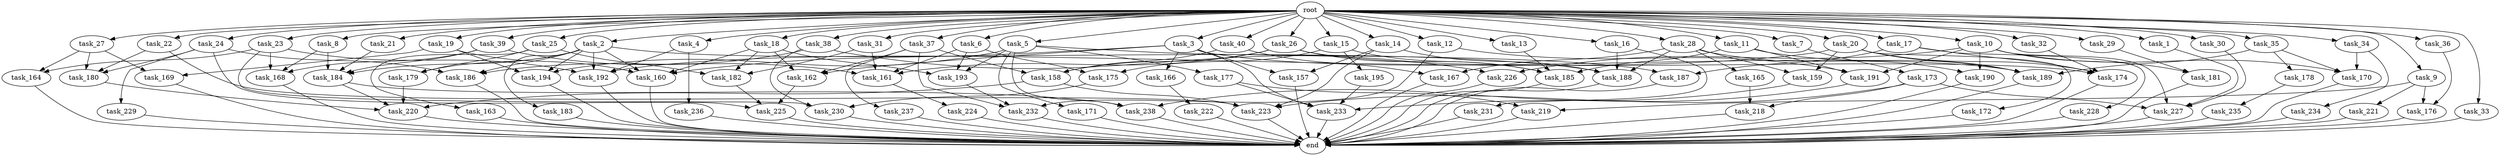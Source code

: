 digraph G {
  task_171 [size="858993459.200000"];
  task_32 [size="1.024000"];
  task_191 [size="1039382085.632000"];
  task_220 [size="1142461300.736000"];
  task_27 [size="1.024000"];
  task_4 [size="1.024000"];
  task_2 [size="1.024000"];
  task_13 [size="1.024000"];
  task_224 [size="137438953.472000"];
  task_186 [size="1666447310.848000"];
  task_177 [size="858993459.200000"];
  task_228 [size="137438953.472000"];
  task_223 [size="1760936591.360000"];
  task_6 [size="1.024000"];
  task_9 [size="1.024000"];
  task_20 [size="1.024000"];
  task_175 [size="386547056.640000"];
  task_179 [size="910533066.752000"];
  task_189 [size="1090921693.184000"];
  task_159 [size="498216206.336000"];
  task_188 [size="1219770712.064000"];
  task_164 [size="111669149.696000"];
  task_231 [size="309237645.312000"];
  task_158 [size="1408749273.088000"];
  task_183 [size="695784701.952000"];
  task_31 [size="1.024000"];
  task_162 [size="1829656068.096000"];
  task_230 [size="670014898.176000"];
  task_16 [size="1.024000"];
  task_185 [size="730144440.320000"];
  task_194 [size="1864015806.464000"];
  task_161 [size="1391569403.904000"];
  task_170 [size="558345748.480000"];
  task_15 [size="1.024000"];
  task_10 [size="1.024000"];
  task_173 [size="77309411.328000"];
  task_29 [size="1.024000"];
  task_222 [size="858993459.200000"];
  task_235 [size="34359738.368000"];
  task_190 [size="386547056.640000"];
  task_221 [size="214748364.800000"];
  task_237 [size="549755813.888000"];
  task_26 [size="1.024000"];
  task_25 [size="1.024000"];
  end [size="0.000000"];
  task_227 [size="1554778161.152000"];
  task_169 [size="386547056.640000"];
  task_7 [size="1.024000"];
  task_14 [size="1.024000"];
  task_180 [size="1176821039.104000"];
  task_18 [size="1.024000"];
  task_12 [size="1.024000"];
  task_36 [size="1.024000"];
  task_33 [size="1.024000"];
  task_182 [size="1769526525.952000"];
  task_24 [size="1.024000"];
  task_229 [size="549755813.888000"];
  task_236 [size="858993459.200000"];
  task_167 [size="627065225.216000"];
  task_184 [size="1176821039.104000"];
  task_174 [size="1726576852.992000"];
  task_218 [size="154618822.656000"];
  task_21 [size="1.024000"];
  task_37 [size="1.024000"];
  task_187 [size="996432412.672000"];
  task_23 [size="1.024000"];
  task_176 [size="429496729.600000"];
  root [size="0.000000"];
  task_5 [size="1.024000"];
  task_195 [size="309237645.312000"];
  task_193 [size="1795296329.728000"];
  task_11 [size="1.024000"];
  task_219 [size="523986010.112000"];
  task_234 [size="34359738.368000"];
  task_40 [size="1.024000"];
  task_3 [size="1.024000"];
  task_166 [size="420906795.008000"];
  task_19 [size="1.024000"];
  task_225 [size="1236950581.248000"];
  task_39 [size="1.024000"];
  task_232 [size="1554778161.152000"];
  task_22 [size="1.024000"];
  task_28 [size="1.024000"];
  task_165 [size="77309411.328000"];
  task_34 [size="1.024000"];
  task_233 [size="1022202216.448000"];
  task_226 [size="730144440.320000"];
  task_17 [size="1.024000"];
  task_168 [size="481036337.152000"];
  task_192 [size="2010044694.528000"];
  task_178 [size="214748364.800000"];
  task_157 [size="558345748.480000"];
  task_1 [size="1.024000"];
  task_160 [size="2284922601.472000"];
  task_181 [size="386547056.640000"];
  task_172 [size="420906795.008000"];
  task_35 [size="1.024000"];
  task_163 [size="214748364.800000"];
  task_30 [size="1.024000"];
  task_38 [size="1.024000"];
  task_238 [size="1202590842.880000"];
  task_8 [size="1.024000"];

  task_171 -> end [size="1.000000"];
  task_32 -> task_174 [size="838860800.000000"];
  task_191 -> task_223 [size="838860800.000000"];
  task_220 -> end [size="1.000000"];
  task_27 -> task_169 [size="75497472.000000"];
  task_27 -> task_180 [size="75497472.000000"];
  task_27 -> task_164 [size="75497472.000000"];
  task_4 -> task_192 [size="838860800.000000"];
  task_4 -> task_236 [size="838860800.000000"];
  task_2 -> task_186 [size="679477248.000000"];
  task_2 -> task_184 [size="679477248.000000"];
  task_2 -> task_179 [size="679477248.000000"];
  task_2 -> task_194 [size="679477248.000000"];
  task_2 -> task_192 [size="679477248.000000"];
  task_2 -> task_183 [size="679477248.000000"];
  task_2 -> task_160 [size="679477248.000000"];
  task_2 -> task_188 [size="679477248.000000"];
  task_13 -> task_185 [size="75497472.000000"];
  task_224 -> end [size="1.000000"];
  task_186 -> end [size="1.000000"];
  task_177 -> task_233 [size="301989888.000000"];
  task_177 -> task_219 [size="301989888.000000"];
  task_228 -> end [size="1.000000"];
  task_223 -> end [size="1.000000"];
  task_6 -> task_175 [size="75497472.000000"];
  task_6 -> task_161 [size="75497472.000000"];
  task_6 -> task_193 [size="75497472.000000"];
  task_9 -> task_221 [size="209715200.000000"];
  task_9 -> task_176 [size="209715200.000000"];
  task_9 -> task_219 [size="209715200.000000"];
  task_20 -> task_189 [size="411041792.000000"];
  task_20 -> task_192 [size="411041792.000000"];
  task_20 -> task_159 [size="411041792.000000"];
  task_20 -> task_174 [size="411041792.000000"];
  task_20 -> task_172 [size="411041792.000000"];
  task_175 -> task_230 [size="209715200.000000"];
  task_179 -> task_220 [size="33554432.000000"];
  task_189 -> end [size="1.000000"];
  task_159 -> task_238 [size="301989888.000000"];
  task_188 -> end [size="1.000000"];
  task_164 -> end [size="1.000000"];
  task_231 -> end [size="1.000000"];
  task_158 -> task_223 [size="209715200.000000"];
  task_158 -> task_220 [size="209715200.000000"];
  task_183 -> end [size="1.000000"];
  task_31 -> task_161 [size="679477248.000000"];
  task_31 -> task_182 [size="679477248.000000"];
  task_162 -> task_225 [size="134217728.000000"];
  task_230 -> end [size="1.000000"];
  task_16 -> task_231 [size="301989888.000000"];
  task_16 -> task_188 [size="301989888.000000"];
  task_185 -> end [size="1.000000"];
  task_194 -> end [size="1.000000"];
  task_161 -> task_224 [size="134217728.000000"];
  task_170 -> end [size="1.000000"];
  task_15 -> task_175 [size="301989888.000000"];
  task_15 -> task_195 [size="301989888.000000"];
  task_15 -> task_185 [size="301989888.000000"];
  task_10 -> task_191 [size="301989888.000000"];
  task_10 -> task_190 [size="301989888.000000"];
  task_10 -> task_227 [size="301989888.000000"];
  task_10 -> task_226 [size="301989888.000000"];
  task_10 -> task_170 [size="301989888.000000"];
  task_10 -> task_181 [size="301989888.000000"];
  task_173 -> task_227 [size="75497472.000000"];
  task_173 -> task_233 [size="75497472.000000"];
  task_173 -> task_218 [size="75497472.000000"];
  task_29 -> task_181 [size="75497472.000000"];
  task_222 -> end [size="1.000000"];
  task_235 -> end [size="1.000000"];
  task_190 -> end [size="1.000000"];
  task_221 -> end [size="1.000000"];
  task_237 -> end [size="1.000000"];
  task_26 -> task_161 [size="301989888.000000"];
  task_26 -> task_185 [size="301989888.000000"];
  task_26 -> task_174 [size="301989888.000000"];
  task_26 -> task_158 [size="301989888.000000"];
  task_25 -> task_163 [size="209715200.000000"];
  task_25 -> task_182 [size="209715200.000000"];
  task_25 -> task_179 [size="209715200.000000"];
  task_227 -> end [size="1.000000"];
  task_169 -> end [size="1.000000"];
  task_7 -> task_173 [size="75497472.000000"];
  task_14 -> task_223 [size="134217728.000000"];
  task_14 -> task_157 [size="134217728.000000"];
  task_14 -> task_188 [size="134217728.000000"];
  task_180 -> task_220 [size="838860800.000000"];
  task_18 -> task_160 [size="838860800.000000"];
  task_18 -> task_193 [size="838860800.000000"];
  task_18 -> task_182 [size="838860800.000000"];
  task_18 -> task_162 [size="838860800.000000"];
  task_12 -> task_232 [size="679477248.000000"];
  task_12 -> task_191 [size="679477248.000000"];
  task_36 -> task_176 [size="209715200.000000"];
  task_33 -> end [size="1.000000"];
  task_182 -> task_225 [size="536870912.000000"];
  task_24 -> task_186 [size="536870912.000000"];
  task_24 -> task_180 [size="536870912.000000"];
  task_24 -> task_225 [size="536870912.000000"];
  task_24 -> task_229 [size="536870912.000000"];
  task_229 -> end [size="1.000000"];
  task_236 -> end [size="1.000000"];
  task_167 -> end [size="1.000000"];
  task_184 -> task_220 [size="33554432.000000"];
  task_184 -> task_238 [size="33554432.000000"];
  task_174 -> end [size="1.000000"];
  task_218 -> end [size="1.000000"];
  task_21 -> task_184 [size="33554432.000000"];
  task_37 -> task_232 [size="536870912.000000"];
  task_37 -> task_237 [size="536870912.000000"];
  task_37 -> task_162 [size="536870912.000000"];
  task_37 -> task_158 [size="536870912.000000"];
  task_187 -> end [size="1.000000"];
  task_23 -> task_230 [size="33554432.000000"];
  task_23 -> task_192 [size="33554432.000000"];
  task_23 -> task_168 [size="33554432.000000"];
  task_23 -> task_164 [size="33554432.000000"];
  task_176 -> end [size="1.000000"];
  root -> task_12 [size="1.000000"];
  root -> task_36 [size="1.000000"];
  root -> task_16 [size="1.000000"];
  root -> task_9 [size="1.000000"];
  root -> task_39 [size="1.000000"];
  root -> task_11 [size="1.000000"];
  root -> task_22 [size="1.000000"];
  root -> task_7 [size="1.000000"];
  root -> task_33 [size="1.000000"];
  root -> task_28 [size="1.000000"];
  root -> task_4 [size="1.000000"];
  root -> task_34 [size="1.000000"];
  root -> task_2 [size="1.000000"];
  root -> task_15 [size="1.000000"];
  root -> task_10 [size="1.000000"];
  root -> task_29 [size="1.000000"];
  root -> task_21 [size="1.000000"];
  root -> task_17 [size="1.000000"];
  root -> task_18 [size="1.000000"];
  root -> task_27 [size="1.000000"];
  root -> task_20 [size="1.000000"];
  root -> task_23 [size="1.000000"];
  root -> task_6 [size="1.000000"];
  root -> task_32 [size="1.000000"];
  root -> task_5 [size="1.000000"];
  root -> task_37 [size="1.000000"];
  root -> task_26 [size="1.000000"];
  root -> task_25 [size="1.000000"];
  root -> task_8 [size="1.000000"];
  root -> task_35 [size="1.000000"];
  root -> task_13 [size="1.000000"];
  root -> task_30 [size="1.000000"];
  root -> task_19 [size="1.000000"];
  root -> task_1 [size="1.000000"];
  root -> task_40 [size="1.000000"];
  root -> task_38 [size="1.000000"];
  root -> task_24 [size="1.000000"];
  root -> task_3 [size="1.000000"];
  root -> task_31 [size="1.000000"];
  root -> task_14 [size="1.000000"];
  task_5 -> task_187 [size="838860800.000000"];
  task_5 -> task_238 [size="838860800.000000"];
  task_5 -> task_171 [size="838860800.000000"];
  task_5 -> task_194 [size="838860800.000000"];
  task_5 -> task_193 [size="838860800.000000"];
  task_5 -> task_177 [size="838860800.000000"];
  task_195 -> task_233 [size="209715200.000000"];
  task_193 -> task_232 [size="301989888.000000"];
  task_11 -> task_189 [size="33554432.000000"];
  task_11 -> task_185 [size="33554432.000000"];
  task_11 -> task_191 [size="33554432.000000"];
  task_219 -> end [size="1.000000"];
  task_234 -> end [size="1.000000"];
  task_40 -> task_167 [size="536870912.000000"];
  task_40 -> task_158 [size="536870912.000000"];
  task_3 -> task_189 [size="411041792.000000"];
  task_3 -> task_157 [size="411041792.000000"];
  task_3 -> task_233 [size="411041792.000000"];
  task_3 -> task_162 [size="411041792.000000"];
  task_3 -> task_160 [size="411041792.000000"];
  task_3 -> task_166 [size="411041792.000000"];
  task_166 -> task_222 [size="838860800.000000"];
  task_19 -> task_194 [size="301989888.000000"];
  task_19 -> task_169 [size="301989888.000000"];
  task_19 -> task_160 [size="301989888.000000"];
  task_225 -> end [size="1.000000"];
  task_39 -> task_161 [size="301989888.000000"];
  task_39 -> task_168 [size="301989888.000000"];
  task_39 -> task_184 [size="301989888.000000"];
  task_232 -> end [size="1.000000"];
  task_22 -> task_223 [size="536870912.000000"];
  task_22 -> task_180 [size="536870912.000000"];
  task_28 -> task_167 [size="75497472.000000"];
  task_28 -> task_165 [size="75497472.000000"];
  task_28 -> task_159 [size="75497472.000000"];
  task_28 -> task_188 [size="75497472.000000"];
  task_28 -> task_190 [size="75497472.000000"];
  task_165 -> task_218 [size="75497472.000000"];
  task_34 -> task_170 [size="33554432.000000"];
  task_34 -> task_234 [size="33554432.000000"];
  task_233 -> end [size="1.000000"];
  task_226 -> end [size="1.000000"];
  task_17 -> task_187 [size="134217728.000000"];
  task_17 -> task_174 [size="134217728.000000"];
  task_17 -> task_228 [size="134217728.000000"];
  task_168 -> end [size="1.000000"];
  task_192 -> end [size="1.000000"];
  task_178 -> task_235 [size="33554432.000000"];
  task_157 -> end [size="1.000000"];
  task_1 -> task_227 [size="838860800.000000"];
  task_160 -> end [size="1.000000"];
  task_181 -> end [size="1.000000"];
  task_172 -> end [size="1.000000"];
  task_35 -> task_189 [size="209715200.000000"];
  task_35 -> task_170 [size="209715200.000000"];
  task_35 -> task_178 [size="209715200.000000"];
  task_163 -> end [size="1.000000"];
  task_30 -> task_227 [size="301989888.000000"];
  task_38 -> task_230 [size="411041792.000000"];
  task_38 -> task_186 [size="411041792.000000"];
  task_38 -> task_226 [size="411041792.000000"];
  task_238 -> end [size="1.000000"];
  task_8 -> task_168 [size="134217728.000000"];
  task_8 -> task_184 [size="134217728.000000"];
}
